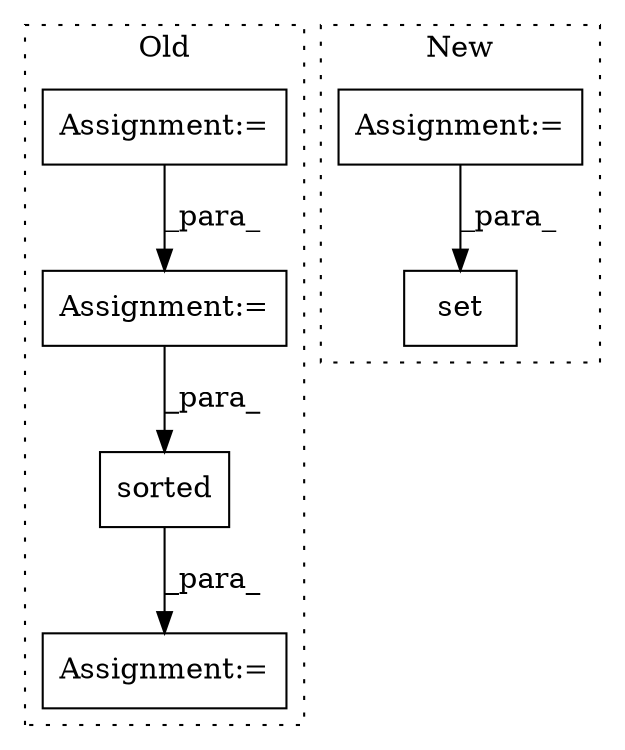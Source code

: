 digraph G {
subgraph cluster0 {
1 [label="sorted" a="32" s="4600,4608" l="7,1" shape="box"];
3 [label="Assignment:=" a="7" s="4588" l="12" shape="box"];
4 [label="Assignment:=" a="7" s="4667" l="22" shape="box"];
5 [label="Assignment:=" a="7" s="4455" l="6" shape="box"];
label = "Old";
style="dotted";
}
subgraph cluster1 {
2 [label="set" a="32" s="5140,5349" l="15,-5" shape="box"];
6 [label="Assignment:=" a="7" s="5240" l="17" shape="box"];
label = "New";
style="dotted";
}
1 -> 3 [label="_para_"];
4 -> 1 [label="_para_"];
5 -> 4 [label="_para_"];
6 -> 2 [label="_para_"];
}